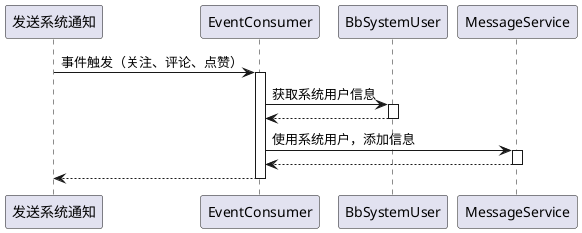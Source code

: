 @startuml
participant 发送系统通知
发送系统通知 -> EventConsumer : 事件触发（关注、评论、点赞）
activate EventConsumer
EventConsumer -> BbSystemUser : 获取系统用户信息
activate BbSystemUser
BbSystemUser --> EventConsumer
deactivate BbSystemUser
EventConsumer -> MessageService : 使用系统用户，添加信息
activate MessageService
MessageService --> EventConsumer
deactivate MessageService
return
@enduml